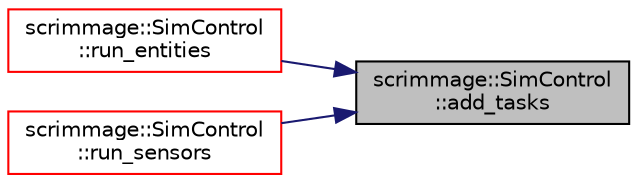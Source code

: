 digraph "scrimmage::SimControl::add_tasks"
{
 // LATEX_PDF_SIZE
  edge [fontname="Helvetica",fontsize="10",labelfontname="Helvetica",labelfontsize="10"];
  node [fontname="Helvetica",fontsize="10",shape=record];
  rankdir="RL";
  Node1 [label="scrimmage::SimControl\l::add_tasks",height=0.2,width=0.4,color="black", fillcolor="grey75", style="filled", fontcolor="black",tooltip=" "];
  Node1 -> Node2 [dir="back",color="midnightblue",fontsize="10",style="solid",fontname="Helvetica"];
  Node2 [label="scrimmage::SimControl\l::run_entities",height=0.2,width=0.4,color="red", fillcolor="white", style="filled",URL="$classscrimmage_1_1SimControl.html#a3d525927fdbf197d7a418622dce9555c",tooltip=" "];
  Node1 -> Node9 [dir="back",color="midnightblue",fontsize="10",style="solid",fontname="Helvetica"];
  Node9 [label="scrimmage::SimControl\l::run_sensors",height=0.2,width=0.4,color="red", fillcolor="white", style="filled",URL="$classscrimmage_1_1SimControl.html#a01b0d1d6a140019a4649d37cc0033e6e",tooltip=" "];
}
